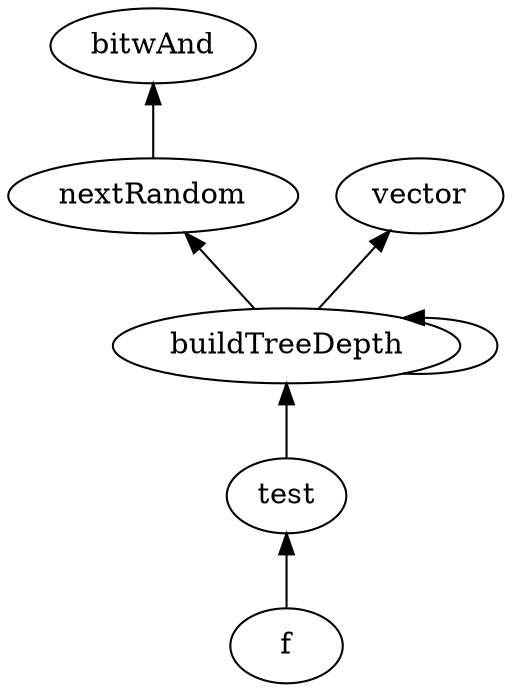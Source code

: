 digraph {
rankdir=BT
"buildTreeDepth" -> "buildTreeDepth";
"buildTreeDepth" -> "nextRandom";
"buildTreeDepth" -> "vector";
"f" -> "test";
"nextRandom" -> "bitwAnd";
"test" -> "buildTreeDepth";

}